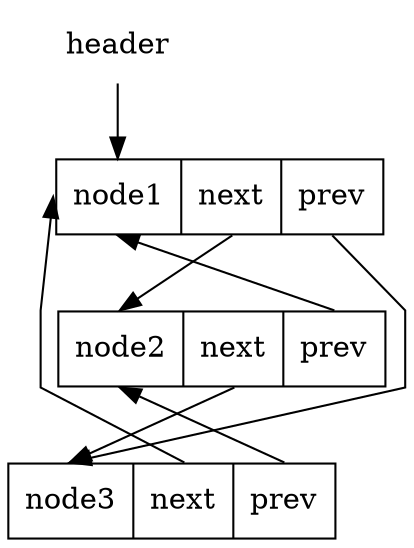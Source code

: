 digraph structs {
    header [shape=plaintext];
	node [shape = record];
	node1 [label="<p1> node1 |<p2> next|<p3>prev "];
	node2 [label="<p1> node2 |<p2> next|<p3>prev "];
	node3 [label="<p1> node3 |<p2> next|<p3>prev "];
	
	
	header -> "node1":p1;
	splines = polyline;
    "node1":p2 -> "node2":p1;
	"node1":p3 -> "node3":p1;
	"node2":p2 -> "node3":p1;
	"node2":p3 -> "node1":p1;
	"node3":p2 -> "node1":p1;
	"node3":p3 -> "node2":p1;
	
	
}